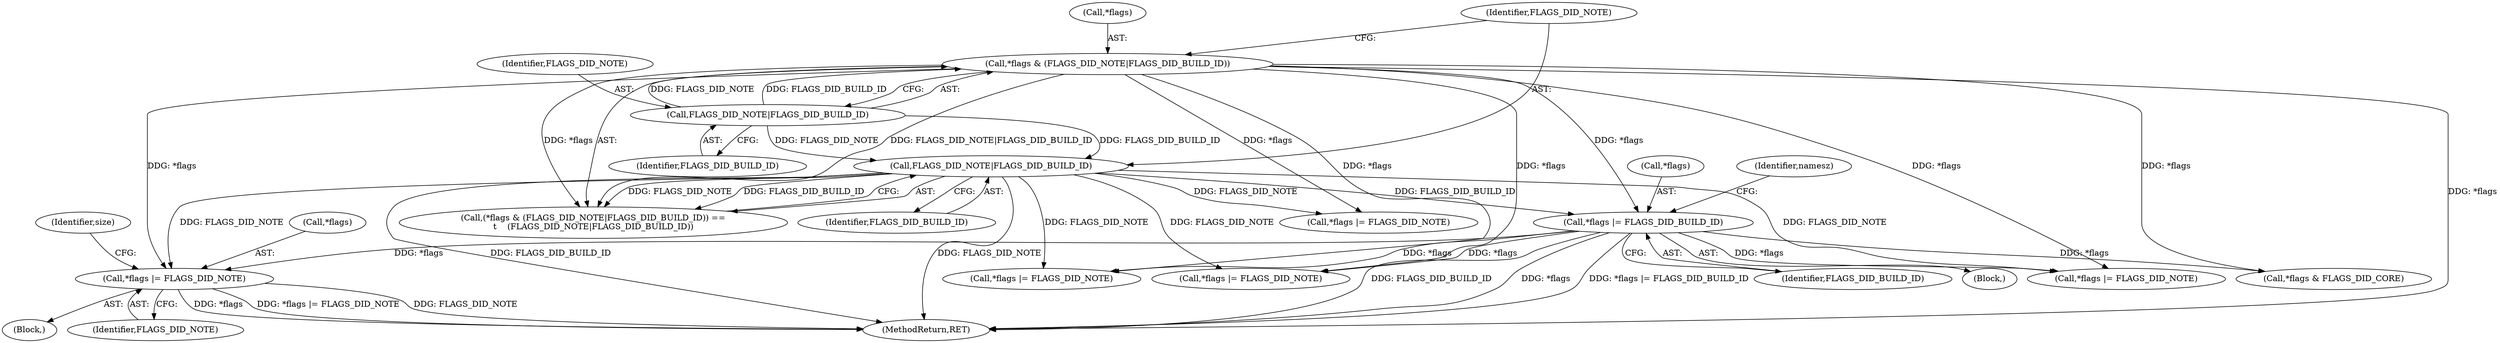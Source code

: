 digraph "0_file_39c7ac1106be844a5296d3eb5971946cc09ffda0@pointer" {
"1000857" [label="(Call,*flags |= FLAGS_DID_NOTE)"];
"1000252" [label="(Call,*flags & (FLAGS_DID_NOTE|FLAGS_DID_BUILD_ID))"];
"1000255" [label="(Call,FLAGS_DID_NOTE|FLAGS_DID_BUILD_ID)"];
"1000518" [label="(Call,*flags |= FLAGS_DID_BUILD_ID)"];
"1000258" [label="(Call,FLAGS_DID_NOTE|FLAGS_DID_BUILD_ID)"];
"1000259" [label="(Identifier,FLAGS_DID_NOTE)"];
"1000810" [label="(Block,)"];
"1000781" [label="(Call,*flags |= FLAGS_DID_NOTE)"];
"1000860" [label="(Identifier,FLAGS_DID_NOTE)"];
"1000251" [label="(Call,(*flags & (FLAGS_DID_NOTE|FLAGS_DID_BUILD_ID)) ==\n\t    (FLAGS_DID_NOTE|FLAGS_DID_BUILD_ID))"];
"1000253" [label="(Call,*flags)"];
"1000258" [label="(Call,FLAGS_DID_NOTE|FLAGS_DID_BUILD_ID)"];
"1000857" [label="(Call,*flags |= FLAGS_DID_NOTE)"];
"1000257" [label="(Identifier,FLAGS_DID_BUILD_ID)"];
"1000742" [label="(Call,*flags |= FLAGS_DID_NOTE)"];
"1000525" [label="(Identifier,namesz)"];
"1001237" [label="(MethodReturn,RET)"];
"1000858" [label="(Call,*flags)"];
"1000260" [label="(Identifier,FLAGS_DID_BUILD_ID)"];
"1000252" [label="(Call,*flags & (FLAGS_DID_NOTE|FLAGS_DID_BUILD_ID))"];
"1000940" [label="(Call,*flags & FLAGS_DID_CORE)"];
"1000470" [label="(Block,)"];
"1000862" [label="(Identifier,size)"];
"1000437" [label="(Call,*flags |= FLAGS_DID_NOTE)"];
"1000521" [label="(Identifier,FLAGS_DID_BUILD_ID)"];
"1000255" [label="(Call,FLAGS_DID_NOTE|FLAGS_DID_BUILD_ID)"];
"1000256" [label="(Identifier,FLAGS_DID_NOTE)"];
"1000519" [label="(Call,*flags)"];
"1000649" [label="(Call,*flags |= FLAGS_DID_NOTE)"];
"1000518" [label="(Call,*flags |= FLAGS_DID_BUILD_ID)"];
"1000857" -> "1000810"  [label="AST: "];
"1000857" -> "1000860"  [label="CFG: "];
"1000858" -> "1000857"  [label="AST: "];
"1000860" -> "1000857"  [label="AST: "];
"1000862" -> "1000857"  [label="CFG: "];
"1000857" -> "1001237"  [label="DDG: *flags"];
"1000857" -> "1001237"  [label="DDG: *flags |= FLAGS_DID_NOTE"];
"1000857" -> "1001237"  [label="DDG: FLAGS_DID_NOTE"];
"1000252" -> "1000857"  [label="DDG: *flags"];
"1000518" -> "1000857"  [label="DDG: *flags"];
"1000258" -> "1000857"  [label="DDG: FLAGS_DID_NOTE"];
"1000252" -> "1000251"  [label="AST: "];
"1000252" -> "1000255"  [label="CFG: "];
"1000253" -> "1000252"  [label="AST: "];
"1000255" -> "1000252"  [label="AST: "];
"1000259" -> "1000252"  [label="CFG: "];
"1000252" -> "1001237"  [label="DDG: *flags"];
"1000252" -> "1000251"  [label="DDG: *flags"];
"1000252" -> "1000251"  [label="DDG: FLAGS_DID_NOTE|FLAGS_DID_BUILD_ID"];
"1000255" -> "1000252"  [label="DDG: FLAGS_DID_NOTE"];
"1000255" -> "1000252"  [label="DDG: FLAGS_DID_BUILD_ID"];
"1000252" -> "1000437"  [label="DDG: *flags"];
"1000252" -> "1000518"  [label="DDG: *flags"];
"1000252" -> "1000649"  [label="DDG: *flags"];
"1000252" -> "1000742"  [label="DDG: *flags"];
"1000252" -> "1000781"  [label="DDG: *flags"];
"1000252" -> "1000940"  [label="DDG: *flags"];
"1000255" -> "1000257"  [label="CFG: "];
"1000256" -> "1000255"  [label="AST: "];
"1000257" -> "1000255"  [label="AST: "];
"1000255" -> "1000258"  [label="DDG: FLAGS_DID_NOTE"];
"1000255" -> "1000258"  [label="DDG: FLAGS_DID_BUILD_ID"];
"1000518" -> "1000470"  [label="AST: "];
"1000518" -> "1000521"  [label="CFG: "];
"1000519" -> "1000518"  [label="AST: "];
"1000521" -> "1000518"  [label="AST: "];
"1000525" -> "1000518"  [label="CFG: "];
"1000518" -> "1001237"  [label="DDG: *flags"];
"1000518" -> "1001237"  [label="DDG: *flags |= FLAGS_DID_BUILD_ID"];
"1000518" -> "1001237"  [label="DDG: FLAGS_DID_BUILD_ID"];
"1000258" -> "1000518"  [label="DDG: FLAGS_DID_BUILD_ID"];
"1000518" -> "1000649"  [label="DDG: *flags"];
"1000518" -> "1000742"  [label="DDG: *flags"];
"1000518" -> "1000781"  [label="DDG: *flags"];
"1000518" -> "1000940"  [label="DDG: *flags"];
"1000258" -> "1000251"  [label="AST: "];
"1000258" -> "1000260"  [label="CFG: "];
"1000259" -> "1000258"  [label="AST: "];
"1000260" -> "1000258"  [label="AST: "];
"1000251" -> "1000258"  [label="CFG: "];
"1000258" -> "1001237"  [label="DDG: FLAGS_DID_NOTE"];
"1000258" -> "1001237"  [label="DDG: FLAGS_DID_BUILD_ID"];
"1000258" -> "1000251"  [label="DDG: FLAGS_DID_NOTE"];
"1000258" -> "1000251"  [label="DDG: FLAGS_DID_BUILD_ID"];
"1000258" -> "1000437"  [label="DDG: FLAGS_DID_NOTE"];
"1000258" -> "1000649"  [label="DDG: FLAGS_DID_NOTE"];
"1000258" -> "1000742"  [label="DDG: FLAGS_DID_NOTE"];
"1000258" -> "1000781"  [label="DDG: FLAGS_DID_NOTE"];
}
